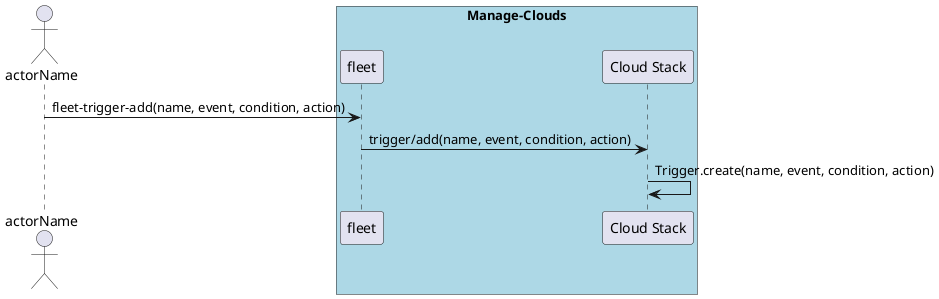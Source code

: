 @startuml
Actor "actorName" as A

box "Manage-Clouds" #lightblue
participant "fleet" as S
A -> S : fleet-trigger-add(name, event, condition, action)
participant "Cloud Stack" as CS
S -> CS : trigger/add(name, event, condition, action)
CS -> CS : Trigger.create(name, event, condition, action)
end box

@enduml
